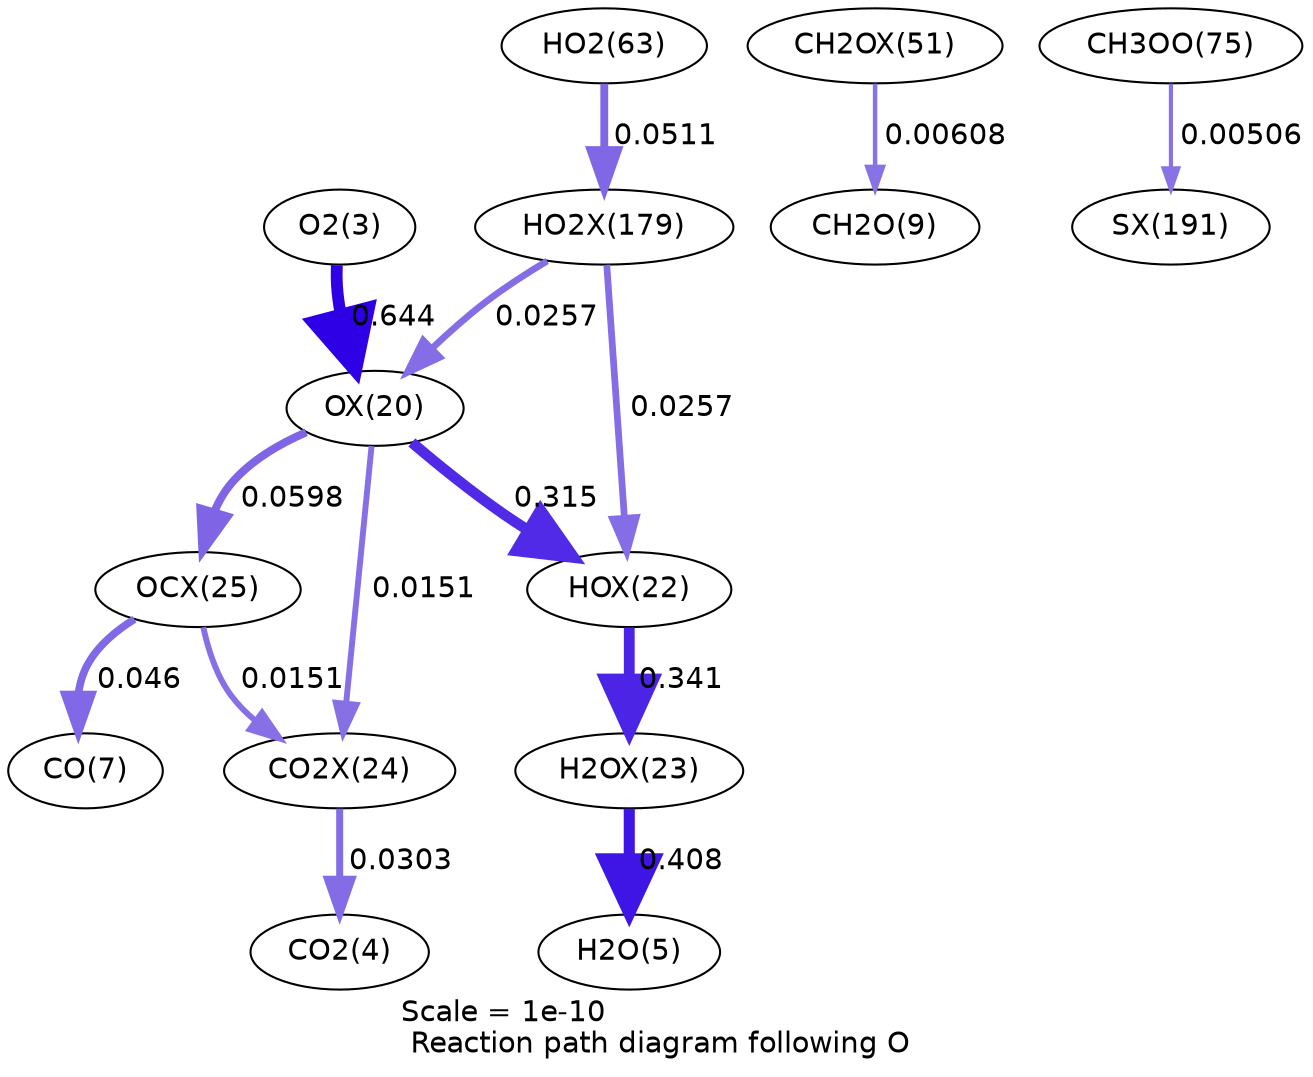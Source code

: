 digraph reaction_paths {
center=1;
s5 -> s42[fontname="Helvetica", penwidth=5.67, arrowsize=2.83, color="0.7, 1.14, 0.9"
, label=" 0.644"];
s42 -> s44[fontname="Helvetica", penwidth=5.13, arrowsize=2.56, color="0.7, 0.815, 0.9"
, label=" 0.315"];
s42 -> s47[fontname="Helvetica", penwidth=3.87, arrowsize=1.94, color="0.7, 0.56, 0.9"
, label=" 0.0598"];
s42 -> s46[fontname="Helvetica", penwidth=2.84, arrowsize=1.42, color="0.7, 0.515, 0.9"
, label=" 0.0151"];
s61 -> s42[fontname="Helvetica", penwidth=3.24, arrowsize=1.62, color="0.7, 0.526, 0.9"
, label=" 0.0257"];
s44 -> s45[fontname="Helvetica", penwidth=5.19, arrowsize=2.59, color="0.7, 0.841, 0.9"
, label=" 0.341"];
s61 -> s44[fontname="Helvetica", penwidth=3.24, arrowsize=1.62, color="0.7, 0.526, 0.9"
, label=" 0.0257"];
s45 -> s7[fontname="Helvetica", penwidth=5.32, arrowsize=2.66, color="0.7, 0.908, 0.9"
, label=" 0.408"];
s47 -> s9[fontname="Helvetica", penwidth=3.67, arrowsize=1.84, color="0.7, 0.546, 0.9"
, label=" 0.046"];
s47 -> s46[fontname="Helvetica", penwidth=2.84, arrowsize=1.42, color="0.7, 0.515, 0.9"
, label=" 0.0151"];
s56 -> s11[fontname="Helvetica", penwidth=2.15, arrowsize=1.07, color="0.7, 0.506, 0.9"
, label=" 0.00608"];
s46 -> s6[fontname="Helvetica", penwidth=3.36, arrowsize=1.68, color="0.7, 0.53, 0.9"
, label=" 0.0303"];
s25 -> s61[fontname="Helvetica", penwidth=3.76, arrowsize=1.88, color="0.7, 0.551, 0.9"
, label=" 0.0511"];
s27 -> s62[fontname="Helvetica", penwidth=2.01, arrowsize=1, color="0.7, 0.505, 0.9"
, label=" 0.00506"];
s5 [ fontname="Helvetica", label="O2(3)"];
s6 [ fontname="Helvetica", label="CO2(4)"];
s7 [ fontname="Helvetica", label="H2O(5)"];
s9 [ fontname="Helvetica", label="CO(7)"];
s11 [ fontname="Helvetica", label="CH2O(9)"];
s25 [ fontname="Helvetica", label="HO2(63)"];
s27 [ fontname="Helvetica", label="CH3OO(75)"];
s42 [ fontname="Helvetica", label="OX(20)"];
s44 [ fontname="Helvetica", label="HOX(22)"];
s45 [ fontname="Helvetica", label="H2OX(23)"];
s46 [ fontname="Helvetica", label="CO2X(24)"];
s47 [ fontname="Helvetica", label="OCX(25)"];
s56 [ fontname="Helvetica", label="CH2OX(51)"];
s61 [ fontname="Helvetica", label="HO2X(179)"];
s62 [ fontname="Helvetica", label="SX(191)"];
 label = "Scale = 1e-10\l Reaction path diagram following O";
 fontname = "Helvetica";
}
